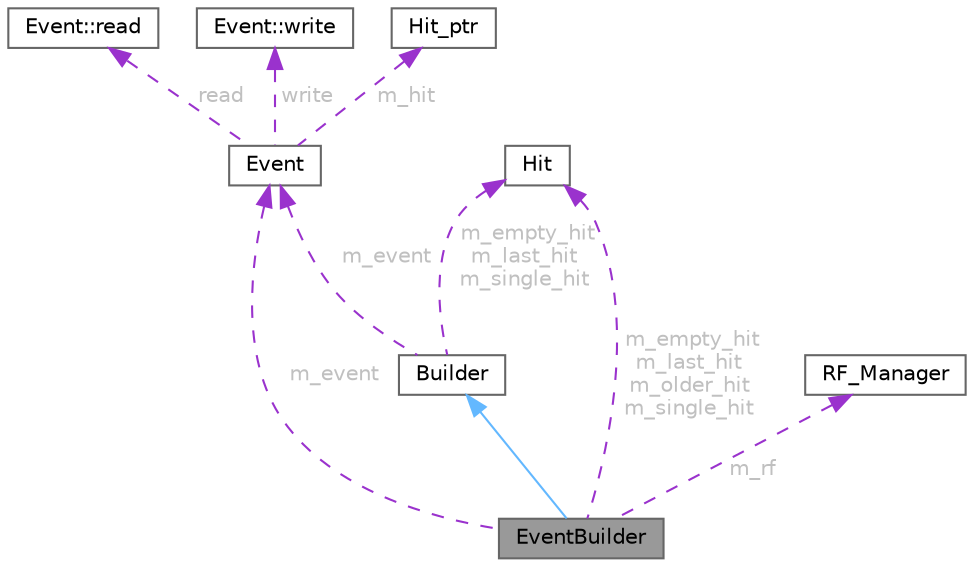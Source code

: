 digraph "EventBuilder"
{
 // LATEX_PDF_SIZE
  bgcolor="transparent";
  edge [fontname=Helvetica,fontsize=10,labelfontname=Helvetica,labelfontsize=10];
  node [fontname=Helvetica,fontsize=10,shape=box,height=0.2,width=0.4];
  Node1 [id="Node000001",label="EventBuilder",height=0.2,width=0.4,color="gray40", fillcolor="grey60", style="filled", fontcolor="black",tooltip=" "];
  Node2 -> Node1 [id="edge1_Node000001_Node000002",dir="back",color="steelblue1",style="solid",tooltip=" "];
  Node2 [id="Node000002",label="Builder",height=0.2,width=0.4,color="gray40", fillcolor="white", style="filled",URL="$class_builder.html",tooltip=" "];
  Node3 -> Node2 [id="edge2_Node000002_Node000003",dir="back",color="darkorchid3",style="dashed",tooltip=" ",label=" m_event",fontcolor="grey" ];
  Node3 [id="Node000003",label="Event",height=0.2,width=0.4,color="gray40", fillcolor="white", style="filled",URL="$class_event.html",tooltip=" "];
  Node4 -> Node3 [id="edge3_Node000003_Node000004",dir="back",color="darkorchid3",style="dashed",tooltip=" ",label=" read",fontcolor="grey" ];
  Node4 [id="Node000004",label="Event::read",height=0.2,width=0.4,color="gray40", fillcolor="white", style="filled",URL="$class_event.html#struct_event_1_1read",tooltip=" "];
  Node5 -> Node3 [id="edge4_Node000003_Node000005",dir="back",color="darkorchid3",style="dashed",tooltip=" ",label=" write",fontcolor="grey" ];
  Node5 [id="Node000005",label="Event::write",height=0.2,width=0.4,color="gray40", fillcolor="white", style="filled",URL="$class_event.html#struct_event_1_1write",tooltip=" "];
  Node6 -> Node3 [id="edge5_Node000003_Node000006",dir="back",color="darkorchid3",style="dashed",tooltip=" ",label=" m_hit",fontcolor="grey" ];
  Node6 [id="Node000006",label="Hit_ptr",height=0.2,width=0.4,color="gray40", fillcolor="white", style="filled",URL="$class_hit__ptr.html",tooltip=" "];
  Node7 -> Node2 [id="edge6_Node000002_Node000007",dir="back",color="darkorchid3",style="dashed",tooltip=" ",label=" m_empty_hit\nm_last_hit\nm_single_hit",fontcolor="grey" ];
  Node7 [id="Node000007",label="Hit",height=0.2,width=0.4,color="gray40", fillcolor="white", style="filled",URL="$class_hit.html",tooltip=" "];
  Node8 -> Node1 [id="edge7_Node000001_Node000008",dir="back",color="darkorchid3",style="dashed",tooltip=" ",label=" m_rf",fontcolor="grey" ];
  Node8 [id="Node000008",label="RF_Manager",height=0.2,width=0.4,color="gray40", fillcolor="white", style="filled",URL="$class_r_f___manager.html",tooltip=" "];
  Node3 -> Node1 [id="edge8_Node000001_Node000003",dir="back",color="darkorchid3",style="dashed",tooltip=" ",label=" m_event",fontcolor="grey" ];
  Node7 -> Node1 [id="edge9_Node000001_Node000007",dir="back",color="darkorchid3",style="dashed",tooltip=" ",label=" m_empty_hit\nm_last_hit\nm_older_hit\nm_single_hit",fontcolor="grey" ];
}
